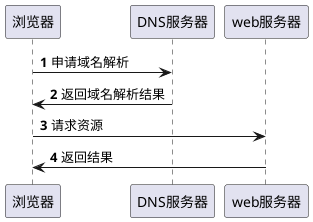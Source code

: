 @startuml
autonumber
浏览器 -> DNS服务器 : 申请域名解析
DNS服务器 ->浏览器 : 返回域名解析结果
浏览器 -> web服务器 : 请求资源
web服务器 -> 浏览器 : 返回结果

@enduml
